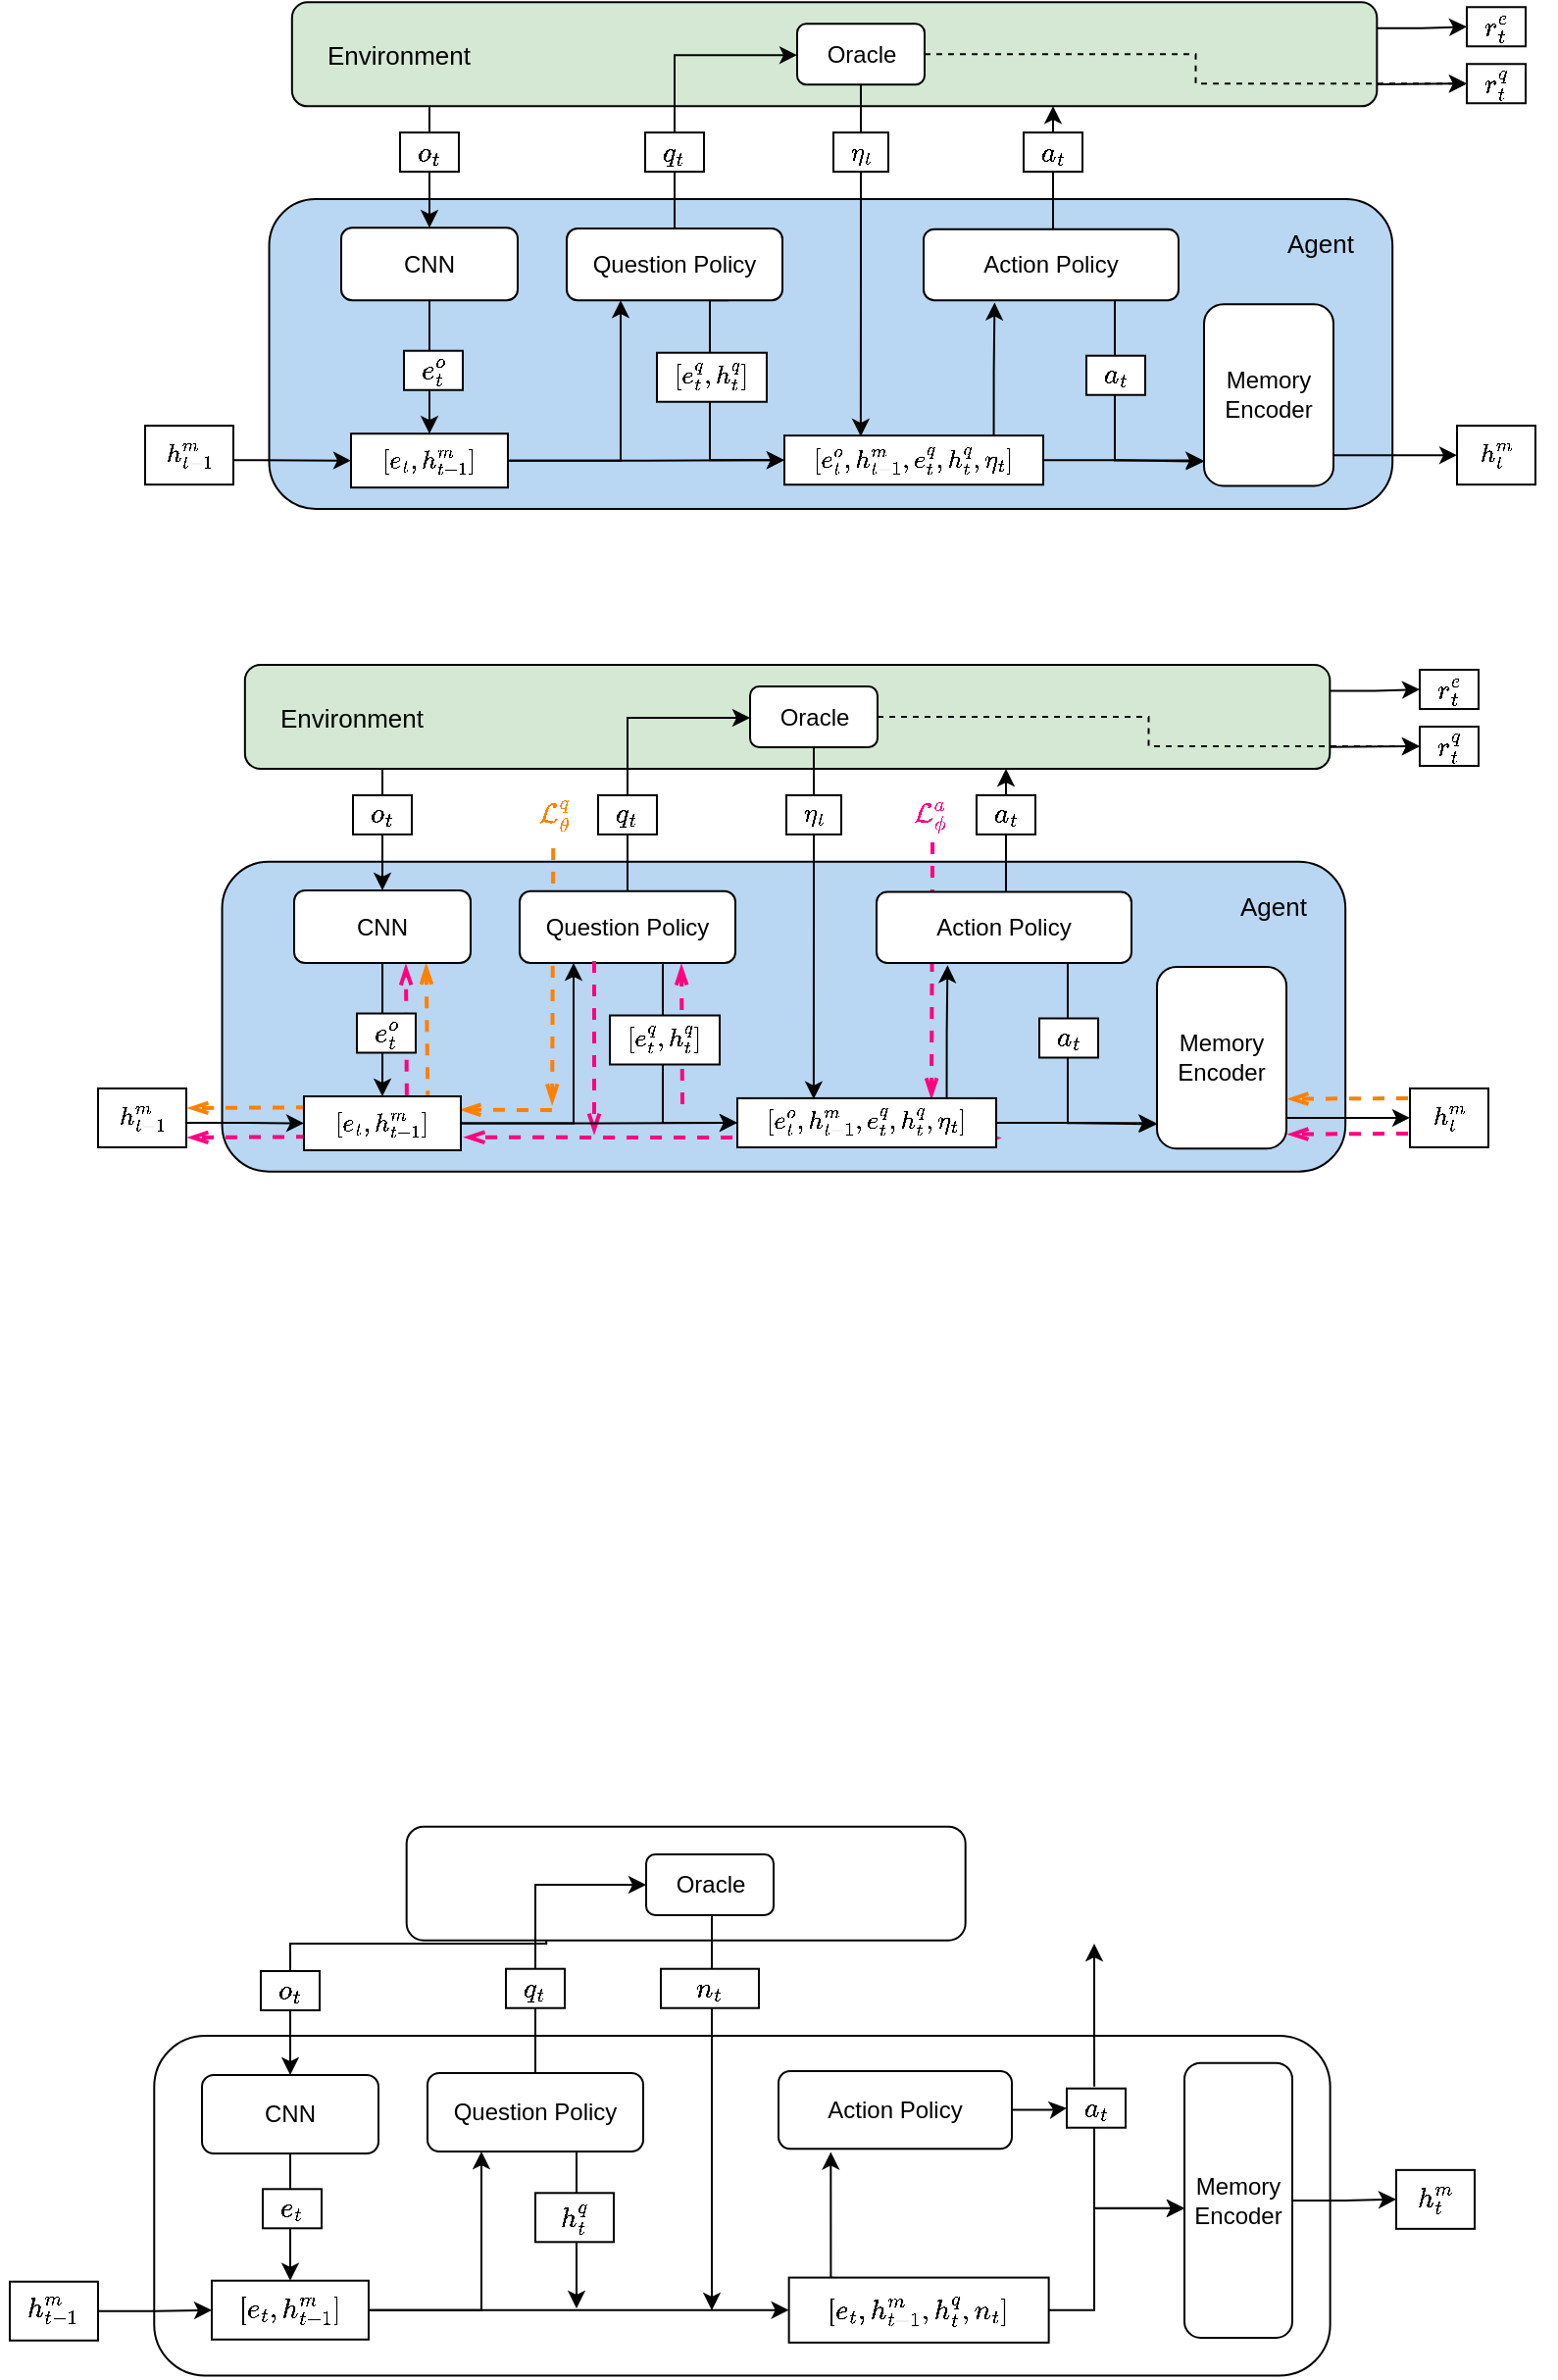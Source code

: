 <mxfile version="14.7.3" type="device"><diagram id="AQhYeNKTp81_VHmUAL4k" name="Page-1"><mxGraphModel dx="1186" dy="534" grid="1" gridSize="10" guides="1" tooltips="1" connect="1" arrows="1" fold="1" page="1" pageScale="1" pageWidth="827" pageHeight="1169" math="1" shadow="0"><root><mxCell id="0"/><mxCell id="1" parent="0"/><mxCell id="cy2mof1paxJ3Jioou6Aa-9" value="" style="endArrow=classic;html=1;entryX=0;entryY=0.5;entryDx=0;entryDy=0;" parent="1" target="cy2mof1paxJ3Jioou6Aa-1" edge="1"><mxGeometry width="50" height="50" relative="1" as="geometry"><mxPoint x="680" y="460" as="sourcePoint"/><mxPoint x="430" y="530" as="targetPoint"/></mxGeometry></mxCell><mxCell id="ZYxm7a6vwu-DWf72Gzp8-282" value="" style="rounded=1;whiteSpace=wrap;html=1;rotation=-90;" parent="1" vertex="1"><mxGeometry x="307.86" y="903.81" width="173.23" height="599.68" as="geometry"/></mxCell><mxCell id="ZYxm7a6vwu-DWf72Gzp8-344" style="edgeStyle=orthogonalEdgeStyle;rounded=0;orthogonalLoop=1;jettySize=auto;html=1;exitX=0;exitY=0.25;exitDx=0;exitDy=0;entryX=0.5;entryY=0;entryDx=0;entryDy=0;" parent="1" source="ZYxm7a6vwu-DWf72Gzp8-284" target="ZYxm7a6vwu-DWf72Gzp8-286" edge="1"><mxGeometry relative="1" as="geometry"><Array as="points"><mxPoint x="164" y="1070"/></Array></mxGeometry></mxCell><mxCell id="ZYxm7a6vwu-DWf72Gzp8-284" value="" style="rounded=1;whiteSpace=wrap;html=1;rotation=-90;" parent="1" vertex="1"><mxGeometry x="336.84" y="896.84" width="58" height="285" as="geometry"/></mxCell><mxCell id="ZYxm7a6vwu-DWf72Gzp8-285" style="edgeStyle=orthogonalEdgeStyle;rounded=0;orthogonalLoop=1;jettySize=auto;html=1;" parent="1" source="ZYxm7a6vwu-DWf72Gzp8-286" target="ZYxm7a6vwu-DWf72Gzp8-312" edge="1"><mxGeometry relative="1" as="geometry"/></mxCell><mxCell id="ZYxm7a6vwu-DWf72Gzp8-286" value="CNN" style="rounded=1;whiteSpace=wrap;html=1;rotation=0;" parent="1" vertex="1"><mxGeometry x="119" y="1137" width="90" height="40" as="geometry"/></mxCell><mxCell id="ZYxm7a6vwu-DWf72Gzp8-346" style="edgeStyle=orthogonalEdgeStyle;rounded=0;orthogonalLoop=1;jettySize=auto;html=1;exitX=0.5;exitY=0;exitDx=0;exitDy=0;entryX=0;entryY=0.5;entryDx=0;entryDy=0;" parent="1" source="ZYxm7a6vwu-DWf72Gzp8-289" target="ZYxm7a6vwu-DWf72Gzp8-294" edge="1"><mxGeometry relative="1" as="geometry"/></mxCell><mxCell id="ZYxm7a6vwu-DWf72Gzp8-349" style="edgeStyle=orthogonalEdgeStyle;rounded=0;orthogonalLoop=1;jettySize=auto;html=1;" parent="1" source="ZYxm7a6vwu-DWf72Gzp8-289" edge="1"><mxGeometry relative="1" as="geometry"><mxPoint x="310" y="1256.0" as="targetPoint"/><mxPoint x="289" y="1172.61" as="sourcePoint"/><Array as="points"><mxPoint x="310" y="1190"/><mxPoint x="310" y="1190"/></Array></mxGeometry></mxCell><mxCell id="ZYxm7a6vwu-DWf72Gzp8-289" value="&lt;div&gt;Question Policy&lt;/div&gt;" style="rounded=1;whiteSpace=wrap;html=1;rotation=0;" parent="1" vertex="1"><mxGeometry x="234" y="1136" width="110" height="40" as="geometry"/></mxCell><mxCell id="ZYxm7a6vwu-DWf72Gzp8-357" style="edgeStyle=orthogonalEdgeStyle;rounded=0;orthogonalLoop=1;jettySize=auto;html=1;entryX=0;entryY=0.5;entryDx=0;entryDy=0;" parent="1" source="ZYxm7a6vwu-DWf72Gzp8-292" target="ZYxm7a6vwu-DWf72Gzp8-315" edge="1"><mxGeometry relative="1" as="geometry"/></mxCell><mxCell id="ZYxm7a6vwu-DWf72Gzp8-292" value="Action Policy" style="rounded=1;whiteSpace=wrap;html=1;rotation=0;" parent="1" vertex="1"><mxGeometry x="413" y="1135" width="119" height="39.61" as="geometry"/></mxCell><mxCell id="ZYxm7a6vwu-DWf72Gzp8-347" style="edgeStyle=orthogonalEdgeStyle;rounded=0;orthogonalLoop=1;jettySize=auto;html=1;" parent="1" edge="1"><mxGeometry relative="1" as="geometry"><mxPoint x="379" y="1257.0" as="targetPoint"/><mxPoint x="379" y="1026.39" as="sourcePoint"/></mxGeometry></mxCell><mxCell id="ZYxm7a6vwu-DWf72Gzp8-294" value="Oracle" style="rounded=1;whiteSpace=wrap;html=1;rotation=0;" parent="1" vertex="1"><mxGeometry x="345.5" y="1024.52" width="65" height="30.96" as="geometry"/></mxCell><mxCell id="ZYxm7a6vwu-DWf72Gzp8-295" style="edgeStyle=orthogonalEdgeStyle;rounded=0;orthogonalLoop=1;jettySize=auto;html=1;entryX=0;entryY=0.5;entryDx=0;entryDy=0;" parent="1" source="ZYxm7a6vwu-DWf72Gzp8-296" target="ZYxm7a6vwu-DWf72Gzp8-307" edge="1"><mxGeometry relative="1" as="geometry"/></mxCell><mxCell id="ZYxm7a6vwu-DWf72Gzp8-296" value="&lt;div&gt;Memory Encoder&lt;br&gt;&lt;/div&gt;" style="rounded=1;whiteSpace=wrap;html=1;rotation=0;" parent="1" vertex="1"><mxGeometry x="620" y="1130.86" width="55" height="140.14" as="geometry"/></mxCell><mxCell id="ZYxm7a6vwu-DWf72Gzp8-350" style="edgeStyle=orthogonalEdgeStyle;rounded=0;orthogonalLoop=1;jettySize=auto;html=1;entryX=0;entryY=0.5;entryDx=0;entryDy=0;" parent="1" source="ZYxm7a6vwu-DWf72Gzp8-301" target="ZYxm7a6vwu-DWf72Gzp8-312" edge="1"><mxGeometry relative="1" as="geometry"/></mxCell><mxCell id="ZYxm7a6vwu-DWf72Gzp8-301" value="&lt;div&gt;$$h^m_{t-1}$$&lt;/div&gt;" style="text;html=1;align=center;verticalAlign=middle;whiteSpace=wrap;rounded=0;rotation=0;strokeColor=#000000;" parent="1" vertex="1"><mxGeometry x="21" y="1242.36" width="45" height="30" as="geometry"/></mxCell><mxCell id="ZYxm7a6vwu-DWf72Gzp8-320" style="edgeStyle=orthogonalEdgeStyle;rounded=0;orthogonalLoop=1;jettySize=auto;html=1;entryX=0.224;entryY=1.041;entryDx=0;entryDy=0;entryPerimeter=0;" parent="1" target="ZYxm7a6vwu-DWf72Gzp8-292" edge="1"><mxGeometry relative="1" as="geometry"><mxPoint x="441" y="1240.36" as="sourcePoint"/><mxPoint x="440" y="1180" as="targetPoint"/><Array as="points"><mxPoint x="440" y="1240"/></Array></mxGeometry></mxCell><mxCell id="ZYxm7a6vwu-DWf72Gzp8-330" style="edgeStyle=orthogonalEdgeStyle;rounded=0;orthogonalLoop=1;jettySize=auto;html=1;exitX=1;exitY=0.5;exitDx=0;exitDy=0;entryX=0;entryY=0.5;entryDx=0;entryDy=0;" parent="1" source="ZYxm7a6vwu-DWf72Gzp8-306" edge="1"><mxGeometry relative="1" as="geometry"><mxPoint x="554.82" y="1256.86" as="sourcePoint"/><mxPoint x="620" y="1204.86" as="targetPoint"/><Array as="points"><mxPoint x="574" y="1257"/><mxPoint x="574" y="1205"/></Array></mxGeometry></mxCell><mxCell id="ZYxm7a6vwu-DWf72Gzp8-306" value="$$[e_t, h^m_{t-1}, h_t^q, n_t]$$" style="rounded=0;whiteSpace=wrap;html=1;rotation=0;" parent="1" vertex="1"><mxGeometry x="418.32" y="1240.29" width="132.5" height="33.14" as="geometry"/></mxCell><mxCell id="ZYxm7a6vwu-DWf72Gzp8-307" value="&lt;div&gt;$$h^m_{t}$$&lt;/div&gt;" style="text;html=1;align=center;verticalAlign=middle;whiteSpace=wrap;rounded=0;rotation=0;strokeColor=#000000;" parent="1" vertex="1"><mxGeometry x="728" y="1185.43" width="40" height="30" as="geometry"/></mxCell><mxCell id="ZYxm7a6vwu-DWf72Gzp8-310" style="edgeStyle=orthogonalEdgeStyle;rounded=0;orthogonalLoop=1;jettySize=auto;html=1;exitX=1;exitY=0.5;exitDx=0;exitDy=0;entryX=0.25;entryY=1;entryDx=0;entryDy=0;" parent="1" source="ZYxm7a6vwu-DWf72Gzp8-312" target="ZYxm7a6vwu-DWf72Gzp8-289" edge="1"><mxGeometry relative="1" as="geometry"/></mxCell><mxCell id="ZYxm7a6vwu-DWf72Gzp8-311" style="edgeStyle=orthogonalEdgeStyle;rounded=0;orthogonalLoop=1;jettySize=auto;html=1;exitX=1;exitY=0.5;exitDx=0;exitDy=0;entryX=0;entryY=0.5;entryDx=0;entryDy=0;" parent="1" source="ZYxm7a6vwu-DWf72Gzp8-312" target="ZYxm7a6vwu-DWf72Gzp8-306" edge="1"><mxGeometry relative="1" as="geometry"/></mxCell><mxCell id="ZYxm7a6vwu-DWf72Gzp8-312" value="$$[e_t, h^m_{t-1}]$$" style="rounded=0;whiteSpace=wrap;html=1;rotation=0;" parent="1" vertex="1"><mxGeometry x="124" y="1241.86" width="80" height="30" as="geometry"/></mxCell><mxCell id="ZYxm7a6vwu-DWf72Gzp8-331" style="edgeStyle=orthogonalEdgeStyle;rounded=0;orthogonalLoop=1;jettySize=auto;html=1;" parent="1" edge="1"><mxGeometry relative="1" as="geometry"><mxPoint x="574" y="1162.86" as="sourcePoint"/><mxPoint x="620" y="1205" as="targetPoint"/><Array as="points"><mxPoint x="574" y="1205"/></Array></mxGeometry></mxCell><mxCell id="ZYxm7a6vwu-DWf72Gzp8-339" style="edgeStyle=orthogonalEdgeStyle;rounded=0;orthogonalLoop=1;jettySize=auto;html=1;" parent="1" edge="1"><mxGeometry relative="1" as="geometry"><mxPoint x="574.034" y="1142.86" as="sourcePoint"/><mxPoint x="574" y="1070" as="targetPoint"/><Array as="points"><mxPoint x="574" y="1110"/><mxPoint x="574" y="1110"/></Array></mxGeometry></mxCell><mxCell id="ZYxm7a6vwu-DWf72Gzp8-298" value="&lt;div&gt;$$o_t$$&lt;/div&gt;" style="text;html=1;align=center;verticalAlign=middle;whiteSpace=wrap;rounded=0;rotation=0;strokeColor=#000000;fillColor=#ffffff;" parent="1" vertex="1"><mxGeometry x="149" y="1084.0" width="30" height="20" as="geometry"/></mxCell><mxCell id="ZYxm7a6vwu-DWf72Gzp8-299" value="&lt;div&gt;$$q_t$$&lt;/div&gt;" style="text;html=1;align=center;verticalAlign=middle;whiteSpace=wrap;rounded=0;rotation=0;strokeColor=#000000;fillColor=#ffffff;" parent="1" vertex="1"><mxGeometry x="274" y="1082.86" width="30" height="20" as="geometry"/></mxCell><mxCell id="ZYxm7a6vwu-DWf72Gzp8-303" value="&lt;div&gt;$$n_t$$&lt;/div&gt;" style="text;html=1;align=center;verticalAlign=middle;whiteSpace=wrap;rounded=0;rotation=0;strokeColor=#000000;fillColor=#ffffff;" parent="1" vertex="1"><mxGeometry x="353" y="1082.86" width="50" height="20" as="geometry"/></mxCell><mxCell id="ZYxm7a6vwu-DWf72Gzp8-309" value="&lt;div&gt;$$h^q_{t}$$&lt;/div&gt;" style="text;html=1;align=center;verticalAlign=middle;whiteSpace=wrap;rounded=0;rotation=0;strokeColor=#000000;fillColor=#ffffff;" parent="1" vertex="1"><mxGeometry x="289" y="1197.15" width="40" height="25" as="geometry"/></mxCell><mxCell id="ZYxm7a6vwu-DWf72Gzp8-313" value="&lt;div&gt;$$e_t$$&lt;/div&gt;" style="text;html=1;align=center;verticalAlign=middle;whiteSpace=wrap;rounded=0;rotation=0;strokeColor=#000000;fillColor=#ffffff;" parent="1" vertex="1"><mxGeometry x="150" y="1195.15" width="30" height="20" as="geometry"/></mxCell><mxCell id="ZYxm7a6vwu-DWf72Gzp8-315" value="&lt;div&gt;$$a_t$$&lt;/div&gt;" style="text;html=1;align=center;verticalAlign=middle;whiteSpace=wrap;rounded=0;rotation=0;strokeColor=#000000;fillColor=#ffffff;" parent="1" vertex="1"><mxGeometry x="560" y="1143.86" width="30" height="20" as="geometry"/></mxCell><mxCell id="ZYxm7a6vwu-DWf72Gzp8-367" value="" style="rounded=1;whiteSpace=wrap;html=1;rotation=-90;fillColor=#B9D6F2;" parent="1" vertex="1"><mxGeometry x="336.72" y="310.96" width="157.92" height="572.82" as="geometry"/></mxCell><mxCell id="ZYxm7a6vwu-DWf72Gzp8-368" style="edgeStyle=orthogonalEdgeStyle;rounded=0;orthogonalLoop=1;jettySize=auto;html=1;exitX=0;exitY=0.25;exitDx=0;exitDy=0;entryX=0.5;entryY=0;entryDx=0;entryDy=0;" parent="1" source="ZYxm7a6vwu-DWf72Gzp8-369" target="ZYxm7a6vwu-DWf72Gzp8-371" edge="1"><mxGeometry relative="1" as="geometry"><Array as="points"><mxPoint x="211" y="448.38"/></Array></mxGeometry></mxCell><mxCell id="cy2mof1paxJ3Jioou6Aa-5" style="edgeStyle=orthogonalEdgeStyle;rounded=0;orthogonalLoop=1;jettySize=auto;html=1;exitX=0.75;exitY=1;exitDx=0;exitDy=0;" parent="1" source="ZYxm7a6vwu-DWf72Gzp8-369" target="ZYxm7a6vwu-DWf72Gzp8-411" edge="1"><mxGeometry relative="1" as="geometry"/></mxCell><mxCell id="ZYxm7a6vwu-DWf72Gzp8-369" value="" style="rounded=1;whiteSpace=wrap;html=1;rotation=-90;fillColor=#d5e8d4;" parent="1" vertex="1"><mxGeometry x="391" y="167.88" width="53.08" height="553.26" as="geometry"/></mxCell><mxCell id="ZYxm7a6vwu-DWf72Gzp8-370" style="edgeStyle=orthogonalEdgeStyle;rounded=0;orthogonalLoop=1;jettySize=auto;html=1;" parent="1" source="ZYxm7a6vwu-DWf72Gzp8-371" target="ZYxm7a6vwu-DWf72Gzp8-394" edge="1"><mxGeometry relative="1" as="geometry"/></mxCell><mxCell id="ZYxm7a6vwu-DWf72Gzp8-372" style="edgeStyle=orthogonalEdgeStyle;rounded=0;orthogonalLoop=1;jettySize=auto;html=1;entryX=0;entryY=0.5;entryDx=0;entryDy=0;exitX=0.5;exitY=0;exitDx=0;exitDy=0;" parent="1" target="ZYxm7a6vwu-DWf72Gzp8-379" edge="1"><mxGeometry relative="1" as="geometry"><mxPoint x="336" y="541.38" as="sourcePoint"/><Array as="points"><mxPoint x="336" y="445"/><mxPoint x="398" y="445"/></Array></mxGeometry></mxCell><mxCell id="ZYxm7a6vwu-DWf72Gzp8-373" style="edgeStyle=orthogonalEdgeStyle;rounded=0;orthogonalLoop=1;jettySize=auto;html=1;exitX=0.75;exitY=1;exitDx=0;exitDy=0;entryX=0;entryY=0.5;entryDx=0;entryDy=0;fontSize=11;" parent="1" source="ZYxm7a6vwu-DWf72Gzp8-374" target="ZYxm7a6vwu-DWf72Gzp8-389" edge="1"><mxGeometry relative="1" as="geometry"><Array as="points"><mxPoint x="354" y="570"/><mxPoint x="354" y="652"/></Array></mxGeometry></mxCell><mxCell id="ZYxm7a6vwu-DWf72Gzp8-375" style="edgeStyle=orthogonalEdgeStyle;rounded=0;orthogonalLoop=1;jettySize=auto;html=1;" parent="1" edge="1"><mxGeometry relative="1" as="geometry"><mxPoint x="529" y="471" as="targetPoint"/><mxPoint x="529" y="545.71" as="sourcePoint"/></mxGeometry></mxCell><mxCell id="ZYxm7a6vwu-DWf72Gzp8-404" style="edgeStyle=orthogonalEdgeStyle;rounded=0;orthogonalLoop=1;jettySize=auto;html=1;exitX=0.75;exitY=1;exitDx=0;exitDy=0;entryX=-0.006;entryY=0.86;entryDx=0;entryDy=0;entryPerimeter=0;fontFamily=Helvetica;fontSize=13;" parent="1" source="ZYxm7a6vwu-DWf72Gzp8-377" target="ZYxm7a6vwu-DWf72Gzp8-381" edge="1"><mxGeometry relative="1" as="geometry"/></mxCell><mxCell id="ZYxm7a6vwu-DWf72Gzp8-378" style="edgeStyle=orthogonalEdgeStyle;rounded=0;orthogonalLoop=1;jettySize=auto;html=1;entryX=0.295;entryY=0.017;entryDx=0;entryDy=0;entryPerimeter=0;" parent="1" source="ZYxm7a6vwu-DWf72Gzp8-379" target="ZYxm7a6vwu-DWf72Gzp8-389" edge="1"><mxGeometry relative="1" as="geometry"/></mxCell><mxCell id="cy2mof1paxJ3Jioou6Aa-7" style="edgeStyle=orthogonalEdgeStyle;rounded=0;orthogonalLoop=1;jettySize=auto;html=1;entryX=0;entryY=0.5;entryDx=0;entryDy=0;exitX=1;exitY=0.5;exitDx=0;exitDy=0;dashed=1;" parent="1" source="ZYxm7a6vwu-DWf72Gzp8-379" target="cy2mof1paxJ3Jioou6Aa-1" edge="1"><mxGeometry relative="1" as="geometry"><mxPoint x="690" y="490" as="sourcePoint"/></mxGeometry></mxCell><mxCell id="ZYxm7a6vwu-DWf72Gzp8-379" value="Oracle" style="rounded=1;whiteSpace=wrap;html=1;rotation=0;" parent="1" vertex="1"><mxGeometry x="398.5" y="429.03" width="65" height="30.96" as="geometry"/></mxCell><mxCell id="ZYxm7a6vwu-DWf72Gzp8-380" style="edgeStyle=orthogonalEdgeStyle;rounded=0;orthogonalLoop=1;jettySize=auto;html=1;entryX=0;entryY=0.5;entryDx=0;entryDy=0;" parent="1" source="ZYxm7a6vwu-DWf72Gzp8-381" target="ZYxm7a6vwu-DWf72Gzp8-390" edge="1"><mxGeometry relative="1" as="geometry"><Array as="points"><mxPoint x="710" y="649"/><mxPoint x="710" y="649"/></Array></mxGeometry></mxCell><mxCell id="ZYxm7a6vwu-DWf72Gzp8-381" value="&lt;div&gt;Memory Encoder&lt;br&gt;&lt;/div&gt;" style="rounded=1;whiteSpace=wrap;html=1;rotation=0;" parent="1" vertex="1"><mxGeometry x="606" y="572" width="66" height="92.6" as="geometry"/></mxCell><mxCell id="ZYxm7a6vwu-DWf72Gzp8-382" value="&lt;div&gt;$$o_t$$&lt;/div&gt;" style="text;html=1;align=center;verticalAlign=middle;whiteSpace=wrap;rounded=0;rotation=0;fillColor=#ffffff;strokeColor=#000000;" parent="1" vertex="1"><mxGeometry x="196" y="484.46" width="30" height="20" as="geometry"/></mxCell><mxCell id="ZYxm7a6vwu-DWf72Gzp8-383" value="&lt;div&gt;$$q_t$$&lt;/div&gt;" style="text;html=1;align=center;verticalAlign=middle;whiteSpace=wrap;rounded=0;rotation=0;fillColor=#ffffff;strokeColor=#000000;" parent="1" vertex="1"><mxGeometry x="321" y="484.46" width="30" height="20" as="geometry"/></mxCell><mxCell id="ZYxm7a6vwu-DWf72Gzp8-384" style="edgeStyle=orthogonalEdgeStyle;rounded=0;orthogonalLoop=1;jettySize=auto;html=1;entryX=0;entryY=0.5;entryDx=0;entryDy=0;" parent="1" source="ZYxm7a6vwu-DWf72Gzp8-385" target="ZYxm7a6vwu-DWf72Gzp8-394" edge="1"><mxGeometry relative="1" as="geometry"><Array as="points"><mxPoint x="126" y="651.46"/><mxPoint x="126" y="651.46"/></Array></mxGeometry></mxCell><mxCell id="ZYxm7a6vwu-DWf72Gzp8-385" value="&lt;div style=&quot;font-size: 11px;&quot;&gt;$$h^m_{t-1}$$&lt;/div&gt;" style="text;html=1;align=center;verticalAlign=middle;whiteSpace=wrap;rounded=0;rotation=0;fontSize=11;fillColor=#ffffff;strokeColor=#000000;" parent="1" vertex="1"><mxGeometry x="66" y="633.96" width="45" height="30" as="geometry"/></mxCell><mxCell id="ZYxm7a6vwu-DWf72Gzp8-386" value="&lt;div style=&quot;font-size: 11px&quot;&gt;$$\eta_t$$&lt;/div&gt;" style="text;html=1;align=center;verticalAlign=middle;whiteSpace=wrap;rounded=0;rotation=0;fontSize=11;fillColor=#ffffff;strokeColor=#000000;" parent="1" vertex="1"><mxGeometry x="417" y="484.46" width="28" height="20" as="geometry"/></mxCell><mxCell id="ZYxm7a6vwu-DWf72Gzp8-388" style="edgeStyle=orthogonalEdgeStyle;rounded=0;orthogonalLoop=1;jettySize=auto;html=1;exitX=0.75;exitY=0;exitDx=0;exitDy=0;entryX=0.263;entryY=0.972;entryDx=0;entryDy=0;entryPerimeter=0;" parent="1" edge="1"><mxGeometry relative="1" as="geometry"><mxPoint x="498.773" y="640.96" as="sourcePoint"/><mxPoint x="499.19" y="571.16" as="targetPoint"/><Array as="points"><mxPoint x="499" y="606.38"/><mxPoint x="499" y="606.38"/></Array></mxGeometry></mxCell><mxCell id="ZYxm7a6vwu-DWf72Gzp8-403" style="edgeStyle=orthogonalEdgeStyle;rounded=0;orthogonalLoop=1;jettySize=auto;html=1;exitX=1;exitY=0.5;exitDx=0;exitDy=0;entryX=0;entryY=0.866;entryDx=0;entryDy=0;entryPerimeter=0;fontFamily=Helvetica;fontSize=13;" parent="1" source="ZYxm7a6vwu-DWf72Gzp8-389" target="ZYxm7a6vwu-DWf72Gzp8-381" edge="1"><mxGeometry relative="1" as="geometry"><Array as="points"><mxPoint x="564" y="652"/><mxPoint x="564" y="653"/></Array></mxGeometry></mxCell><mxCell id="ZYxm7a6vwu-DWf72Gzp8-392" style="edgeStyle=orthogonalEdgeStyle;rounded=0;orthogonalLoop=1;jettySize=auto;html=1;exitX=1;exitY=0.5;exitDx=0;exitDy=0;entryX=0.25;entryY=1;entryDx=0;entryDy=0;" parent="1" source="ZYxm7a6vwu-DWf72Gzp8-394" target="ZYxm7a6vwu-DWf72Gzp8-374" edge="1"><mxGeometry relative="1" as="geometry"/></mxCell><mxCell id="ZYxm7a6vwu-DWf72Gzp8-396" value="&lt;div&gt;$$a_t$$&lt;/div&gt;" style="text;html=1;align=center;verticalAlign=middle;whiteSpace=wrap;rounded=0;rotation=0;fillColor=#ffffff;strokeColor=#000000;" parent="1" vertex="1"><mxGeometry x="546" y="598.25" width="30" height="20" as="geometry"/></mxCell><mxCell id="ZYxm7a6vwu-DWf72Gzp8-397" value="&lt;div&gt;$$a_t$$&lt;/div&gt;" style="text;html=1;align=center;verticalAlign=middle;whiteSpace=wrap;rounded=0;rotation=0;fillColor=#ffffff;strokeColor=#000000;" parent="1" vertex="1"><mxGeometry x="514" y="484.46" width="30" height="20" as="geometry"/></mxCell><mxCell id="ZYxm7a6vwu-DWf72Gzp8-400" value="&lt;div&gt;Agent&lt;/div&gt;" style="text;html=1;align=center;verticalAlign=middle;resizable=0;points=[];autosize=1;strokeColor=none;fontSize=13;fontFamily=Helvetica;fontStyle=0" parent="1" vertex="1"><mxGeometry x="640" y="531" width="50" height="20" as="geometry"/></mxCell><mxCell id="ZYxm7a6vwu-DWf72Gzp8-401" value="Environment" style="text;html=1;align=center;verticalAlign=middle;resizable=0;points=[];autosize=1;strokeColor=none;fontSize=13;fontFamily=Helvetica;fontStyle=0" parent="1" vertex="1"><mxGeometry x="150" y="434.51" width="90" height="20" as="geometry"/></mxCell><mxCell id="ZYxm7a6vwu-DWf72Gzp8-411" value="&lt;div&gt;$$r^e_t$$&lt;/div&gt;" style="text;html=1;align=center;verticalAlign=middle;whiteSpace=wrap;rounded=0;rotation=0;fillColor=#ffffff;strokeColor=#000000;" parent="1" vertex="1"><mxGeometry x="740" y="420.51" width="30" height="20" as="geometry"/></mxCell><mxCell id="cy2mof1paxJ3Jioou6Aa-1" value="&lt;div&gt;$$r^q_t$$&lt;/div&gt;" style="text;html=1;align=center;verticalAlign=middle;whiteSpace=wrap;rounded=0;rotation=0;fillColor=#ffffff;strokeColor=#000000;" parent="1" vertex="1"><mxGeometry x="740" y="449.51" width="30" height="20" as="geometry"/></mxCell><mxCell id="f3ie6wiu1R1LBloIg-AE-1" value="$$\mathcal{L}^a_\phi$$" style="text;html=1;align=center;verticalAlign=middle;resizable=0;points=[];autosize=1;strokeColor=none;fontColor=#FF0080;" vertex="1" parent="1"><mxGeometry x="420" y="485.46" width="140" height="20" as="geometry"/></mxCell><mxCell id="f3ie6wiu1R1LBloIg-AE-5" value="" style="endArrow=none;dashed=1;html=1;entryX=0.511;entryY=1.061;entryDx=0;entryDy=0;entryPerimeter=0;exitX=0.75;exitY=0;exitDx=0;exitDy=0;strokeWidth=2;startArrow=openThin;startFill=0;endFill=0;fontColor=#FF8000;strokeColor=#FF0080;" edge="1" parent="1" source="ZYxm7a6vwu-DWf72Gzp8-389" target="f3ie6wiu1R1LBloIg-AE-1"><mxGeometry width="50" height="50" relative="1" as="geometry"><mxPoint x="390" y="530" as="sourcePoint"/><mxPoint x="440" y="480" as="targetPoint"/></mxGeometry></mxCell><mxCell id="ZYxm7a6vwu-DWf72Gzp8-377" value="Action Policy" style="rounded=1;whiteSpace=wrap;html=1;rotation=0;" parent="1" vertex="1"><mxGeometry x="463" y="533.71" width="130" height="36.29" as="geometry"/></mxCell><mxCell id="f3ie6wiu1R1LBloIg-AE-6" value="" style="endArrow=openThin;dashed=1;html=1;exitX=1;exitY=0.25;exitDx=0;exitDy=0;strokeWidth=2;entryX=1;entryY=0.25;entryDx=0;entryDy=0;startArrow=openThin;startFill=0;endFill=0;fontColor=#FF8000;strokeColor=#FF0080;" edge="1" parent="1"><mxGeometry width="50" height="50" relative="1" as="geometry"><mxPoint x="526" y="659.22" as="sourcePoint"/><mxPoint x="253" y="658.865" as="targetPoint"/></mxGeometry></mxCell><mxCell id="ZYxm7a6vwu-DWf72Gzp8-389" value="$$[e^o_t, h^m_{t-1}, e_t^q, h_t^q, \eta_t]$$" style="rounded=0;whiteSpace=wrap;html=1;rotation=0;fontSize=11;" parent="1" vertex="1"><mxGeometry x="392" y="638.96" width="132" height="25.04" as="geometry"/></mxCell><mxCell id="f3ie6wiu1R1LBloIg-AE-7" value="" style="endArrow=openThin;dashed=1;html=1;strokeWidth=2;entryX=0.75;entryY=1;entryDx=0;entryDy=0;startArrow=none;startFill=0;endFill=0;fontColor=#FF8000;strokeColor=#FF0080;" edge="1" parent="1"><mxGeometry width="50" height="50" relative="1" as="geometry"><mxPoint x="364" y="642" as="sourcePoint"/><mxPoint x="363.5" y="571" as="targetPoint"/></mxGeometry></mxCell><mxCell id="ZYxm7a6vwu-DWf72Gzp8-391" value="&lt;div style=&quot;font-size: 11px&quot;&gt;$$[e_t^q, h^q_{t}]$$&lt;/div&gt;" style="text;html=1;align=center;verticalAlign=middle;whiteSpace=wrap;rounded=0;rotation=0;fontSize=11;fillColor=#ffffff;strokeColor=#000000;" parent="1" vertex="1"><mxGeometry x="327" y="596.75" width="56" height="25" as="geometry"/></mxCell><mxCell id="f3ie6wiu1R1LBloIg-AE-8" value="" style="endArrow=openThin;dashed=1;html=1;strokeWidth=2;startArrow=none;startFill=0;endFill=0;fontColor=#FF8000;strokeColor=#FF0080;" edge="1" parent="1"><mxGeometry width="50" height="50" relative="1" as="geometry"><mxPoint x="173" y="658.62" as="sourcePoint"/><mxPoint x="112" y="659" as="targetPoint"/></mxGeometry></mxCell><mxCell id="f3ie6wiu1R1LBloIg-AE-9" value="" style="endArrow=openThin;dashed=1;html=1;strokeWidth=2;startArrow=none;startFill=0;endFill=0;entryX=0.711;entryY=1;entryDx=0;entryDy=0;entryPerimeter=0;exitX=0.743;exitY=-0.059;exitDx=0;exitDy=0;exitPerimeter=0;fontColor=#FF8000;strokeColor=#FF0080;" edge="1" parent="1"><mxGeometry width="50" height="50" relative="1" as="geometry"><mxPoint x="223.44" y="637.38" as="sourcePoint"/><mxPoint x="222.99" y="571" as="targetPoint"/></mxGeometry></mxCell><mxCell id="ZYxm7a6vwu-DWf72Gzp8-395" value="&lt;div&gt;$$e^o_t$$&lt;/div&gt;" style="text;html=1;align=center;verticalAlign=middle;whiteSpace=wrap;rounded=0;rotation=0;fillColor=#ffffff;strokeColor=#000000;" parent="1" vertex="1"><mxGeometry x="198" y="595.75" width="30" height="20" as="geometry"/></mxCell><mxCell id="f3ie6wiu1R1LBloIg-AE-10" value="" style="endArrow=openThin;dashed=1;html=1;strokeWidth=2;startArrow=none;startFill=0;endFill=0;fontColor=#FF8000;strokeColor=#FF0080;" edge="1" parent="1"><mxGeometry width="50" height="50" relative="1" as="geometry"><mxPoint x="734" y="656.96" as="sourcePoint"/><mxPoint x="673" y="657.34" as="targetPoint"/></mxGeometry></mxCell><mxCell id="ZYxm7a6vwu-DWf72Gzp8-390" value="&lt;div style=&quot;font-size: 11px;&quot;&gt;$$h^m_{t}$$&lt;/div&gt;" style="text;html=1;align=center;verticalAlign=middle;whiteSpace=wrap;rounded=0;rotation=0;fontSize=11;fillColor=#ffffff;strokeColor=#000000;" parent="1" vertex="1"><mxGeometry x="735" y="633.96" width="40" height="30" as="geometry"/></mxCell><mxCell id="f3ie6wiu1R1LBloIg-AE-11" value="$$\mathcal{L}^q_\theta$$" style="text;html=1;align=center;verticalAlign=middle;resizable=0;points=[];autosize=1;strokeColor=none;fontColor=#FF8000;" vertex="1" parent="1"><mxGeometry x="223" y="485.46" width="150" height="20" as="geometry"/></mxCell><mxCell id="f3ie6wiu1R1LBloIg-AE-13" value="" style="endArrow=none;dashed=1;html=1;entryX=0.511;entryY=1.061;entryDx=0;entryDy=0;entryPerimeter=0;exitX=0.75;exitY=0;exitDx=0;exitDy=0;strokeWidth=2;startArrow=openThin;startFill=0;endFill=0;fontColor=#FF8000;strokeColor=#FF8000;" edge="1" parent="1"><mxGeometry width="50" height="50" relative="1" as="geometry"><mxPoint x="297.58" y="641.96" as="sourcePoint"/><mxPoint x="298.12" y="509.68" as="targetPoint"/></mxGeometry></mxCell><mxCell id="f3ie6wiu1R1LBloIg-AE-15" value="" style="endArrow=none;dashed=1;html=1;exitX=1;exitY=0.25;exitDx=0;exitDy=0;strokeWidth=2;startArrow=openThin;startFill=0;endFill=0;fontColor=#FF8000;strokeColor=#FF8000;" edge="1" parent="1" source="ZYxm7a6vwu-DWf72Gzp8-394"><mxGeometry width="50" height="50" relative="1" as="geometry"><mxPoint x="307.58" y="648.96" as="sourcePoint"/><mxPoint x="300" y="645" as="targetPoint"/></mxGeometry></mxCell><mxCell id="ZYxm7a6vwu-DWf72Gzp8-374" value="&lt;div&gt;Question Policy&lt;/div&gt;" style="rounded=1;whiteSpace=wrap;html=1;rotation=0;" parent="1" vertex="1"><mxGeometry x="281" y="533.38" width="110" height="36.62" as="geometry"/></mxCell><mxCell id="f3ie6wiu1R1LBloIg-AE-16" value="" style="endArrow=none;dashed=1;html=1;exitX=0.826;exitY=1.018;exitDx=0;exitDy=0;strokeWidth=2;startArrow=openThin;startFill=0;endFill=0;fontColor=#FF8000;strokeColor=#FF8000;exitPerimeter=0;entryX=0.877;entryY=-0.024;entryDx=0;entryDy=0;entryPerimeter=0;" edge="1" parent="1"><mxGeometry width="50" height="50" relative="1" as="geometry"><mxPoint x="233.34" y="570.666" as="sourcePoint"/><mxPoint x="234.16" y="637.341" as="targetPoint"/></mxGeometry></mxCell><mxCell id="ZYxm7a6vwu-DWf72Gzp8-371" value="CNN" style="rounded=1;whiteSpace=wrap;html=1;rotation=0;" parent="1" vertex="1"><mxGeometry x="166" y="533" width="90" height="37" as="geometry"/></mxCell><mxCell id="f3ie6wiu1R1LBloIg-AE-20" value="" style="endArrow=openThin;dashed=1;html=1;strokeWidth=2;startArrow=none;startFill=0;endFill=0;fontColor=#FF8000;strokeColor=#FF8000;" edge="1" parent="1"><mxGeometry width="50" height="50" relative="1" as="geometry"><mxPoint x="173" y="643.62" as="sourcePoint"/><mxPoint x="112" y="644" as="targetPoint"/></mxGeometry></mxCell><mxCell id="ZYxm7a6vwu-DWf72Gzp8-394" value="$$[e_t, h^m_{t-1}]$$" style="rounded=0;whiteSpace=wrap;html=1;rotation=0;fontSize=11;" parent="1" vertex="1"><mxGeometry x="171" y="638" width="80" height="27.46" as="geometry"/></mxCell><mxCell id="f3ie6wiu1R1LBloIg-AE-21" value="" style="endArrow=openThin;dashed=1;html=1;strokeWidth=2;startArrow=none;startFill=0;endFill=0;fontColor=#FF8000;strokeColor=#FF8000;" edge="1" parent="1"><mxGeometry width="50" height="50" relative="1" as="geometry"><mxPoint x="734.0" y="638.96" as="sourcePoint"/><mxPoint x="673.0" y="639.34" as="targetPoint"/></mxGeometry></mxCell><mxCell id="f3ie6wiu1R1LBloIg-AE-22" value="" style="endArrow=openThin;dashed=1;html=1;strokeWidth=2;startArrow=none;startFill=0;endFill=0;fontColor=#FF8000;strokeColor=#FF0080;" edge="1" parent="1"><mxGeometry width="50" height="50" relative="1" as="geometry"><mxPoint x="319" y="569" as="sourcePoint"/><mxPoint x="319" y="657" as="targetPoint"/></mxGeometry></mxCell><mxCell id="ZYxm7a6vwu-DWf72Gzp8-393" style="edgeStyle=orthogonalEdgeStyle;rounded=0;orthogonalLoop=1;jettySize=auto;html=1;exitX=1;exitY=0.5;exitDx=0;exitDy=0;entryX=0;entryY=0.5;entryDx=0;entryDy=0;" parent="1" source="ZYxm7a6vwu-DWf72Gzp8-394" target="ZYxm7a6vwu-DWf72Gzp8-389" edge="1"><mxGeometry relative="1" as="geometry"/></mxCell><mxCell id="f3ie6wiu1R1LBloIg-AE-23" value="" style="endArrow=classic;html=1;entryX=0;entryY=0.5;entryDx=0;entryDy=0;" edge="1" parent="1" target="f3ie6wiu1R1LBloIg-AE-51"><mxGeometry width="50" height="50" relative="1" as="geometry"><mxPoint x="704" y="122.12" as="sourcePoint"/><mxPoint x="454" y="192.12" as="targetPoint"/></mxGeometry></mxCell><mxCell id="f3ie6wiu1R1LBloIg-AE-24" value="" style="rounded=1;whiteSpace=wrap;html=1;rotation=-90;fillColor=#B9D6F2;" vertex="1" parent="1"><mxGeometry x="360.72" y="-26.92" width="157.92" height="572.82" as="geometry"/></mxCell><mxCell id="f3ie6wiu1R1LBloIg-AE-25" style="edgeStyle=orthogonalEdgeStyle;rounded=0;orthogonalLoop=1;jettySize=auto;html=1;exitX=0;exitY=0.25;exitDx=0;exitDy=0;entryX=0.5;entryY=0;entryDx=0;entryDy=0;" edge="1" parent="1" source="f3ie6wiu1R1LBloIg-AE-27" target="f3ie6wiu1R1LBloIg-AE-69"><mxGeometry relative="1" as="geometry"><Array as="points"><mxPoint x="235" y="110.5"/></Array></mxGeometry></mxCell><mxCell id="f3ie6wiu1R1LBloIg-AE-26" style="edgeStyle=orthogonalEdgeStyle;rounded=0;orthogonalLoop=1;jettySize=auto;html=1;exitX=0.75;exitY=1;exitDx=0;exitDy=0;" edge="1" parent="1" source="f3ie6wiu1R1LBloIg-AE-27" target="f3ie6wiu1R1LBloIg-AE-50"><mxGeometry relative="1" as="geometry"/></mxCell><mxCell id="f3ie6wiu1R1LBloIg-AE-27" value="" style="rounded=1;whiteSpace=wrap;html=1;rotation=-90;fillColor=#d5e8d4;" vertex="1" parent="1"><mxGeometry x="415" y="-170" width="53.08" height="553.26" as="geometry"/></mxCell><mxCell id="f3ie6wiu1R1LBloIg-AE-28" style="edgeStyle=orthogonalEdgeStyle;rounded=0;orthogonalLoop=1;jettySize=auto;html=1;" edge="1" parent="1" source="f3ie6wiu1R1LBloIg-AE-69" target="f3ie6wiu1R1LBloIg-AE-71"><mxGeometry relative="1" as="geometry"/></mxCell><mxCell id="f3ie6wiu1R1LBloIg-AE-29" style="edgeStyle=orthogonalEdgeStyle;rounded=0;orthogonalLoop=1;jettySize=auto;html=1;entryX=0;entryY=0.5;entryDx=0;entryDy=0;exitX=0.5;exitY=0;exitDx=0;exitDy=0;" edge="1" parent="1" target="f3ie6wiu1R1LBloIg-AE-35"><mxGeometry relative="1" as="geometry"><mxPoint x="360" y="203.5" as="sourcePoint"/><Array as="points"><mxPoint x="360" y="107.12"/><mxPoint x="422" y="107.12"/></Array></mxGeometry></mxCell><mxCell id="f3ie6wiu1R1LBloIg-AE-30" style="edgeStyle=orthogonalEdgeStyle;rounded=0;orthogonalLoop=1;jettySize=auto;html=1;exitX=0.75;exitY=1;exitDx=0;exitDy=0;entryX=0;entryY=0.5;entryDx=0;entryDy=0;fontSize=11;" edge="1" parent="1" source="f3ie6wiu1R1LBloIg-AE-67" target="f3ie6wiu1R1LBloIg-AE-56"><mxGeometry relative="1" as="geometry"><Array as="points"><mxPoint x="378" y="232.12"/><mxPoint x="378" y="314.12"/></Array></mxGeometry></mxCell><mxCell id="f3ie6wiu1R1LBloIg-AE-31" style="edgeStyle=orthogonalEdgeStyle;rounded=0;orthogonalLoop=1;jettySize=auto;html=1;" edge="1" parent="1"><mxGeometry relative="1" as="geometry"><mxPoint x="553" y="133.12" as="targetPoint"/><mxPoint x="553" y="207.83" as="sourcePoint"/></mxGeometry></mxCell><mxCell id="f3ie6wiu1R1LBloIg-AE-32" style="edgeStyle=orthogonalEdgeStyle;rounded=0;orthogonalLoop=1;jettySize=auto;html=1;exitX=0.75;exitY=1;exitDx=0;exitDy=0;entryX=-0.006;entryY=0.86;entryDx=0;entryDy=0;entryPerimeter=0;fontFamily=Helvetica;fontSize=13;" edge="1" parent="1" source="f3ie6wiu1R1LBloIg-AE-54" target="f3ie6wiu1R1LBloIg-AE-37"><mxGeometry relative="1" as="geometry"/></mxCell><mxCell id="f3ie6wiu1R1LBloIg-AE-33" style="edgeStyle=orthogonalEdgeStyle;rounded=0;orthogonalLoop=1;jettySize=auto;html=1;entryX=0.295;entryY=0.017;entryDx=0;entryDy=0;entryPerimeter=0;" edge="1" parent="1" source="f3ie6wiu1R1LBloIg-AE-35" target="f3ie6wiu1R1LBloIg-AE-56"><mxGeometry relative="1" as="geometry"/></mxCell><mxCell id="f3ie6wiu1R1LBloIg-AE-34" style="edgeStyle=orthogonalEdgeStyle;rounded=0;orthogonalLoop=1;jettySize=auto;html=1;entryX=0;entryY=0.5;entryDx=0;entryDy=0;exitX=1;exitY=0.5;exitDx=0;exitDy=0;dashed=1;" edge="1" parent="1" source="f3ie6wiu1R1LBloIg-AE-35" target="f3ie6wiu1R1LBloIg-AE-51"><mxGeometry relative="1" as="geometry"><mxPoint x="714" y="152.12" as="sourcePoint"/></mxGeometry></mxCell><mxCell id="f3ie6wiu1R1LBloIg-AE-35" value="Oracle" style="rounded=1;whiteSpace=wrap;html=1;rotation=0;" vertex="1" parent="1"><mxGeometry x="422.5" y="91.15" width="65" height="30.96" as="geometry"/></mxCell><mxCell id="f3ie6wiu1R1LBloIg-AE-36" style="edgeStyle=orthogonalEdgeStyle;rounded=0;orthogonalLoop=1;jettySize=auto;html=1;entryX=0;entryY=0.5;entryDx=0;entryDy=0;" edge="1" parent="1" source="f3ie6wiu1R1LBloIg-AE-37" target="f3ie6wiu1R1LBloIg-AE-63"><mxGeometry relative="1" as="geometry"><Array as="points"><mxPoint x="734" y="311.12"/><mxPoint x="734" y="311.12"/></Array></mxGeometry></mxCell><mxCell id="f3ie6wiu1R1LBloIg-AE-37" value="&lt;div&gt;Memory Encoder&lt;br&gt;&lt;/div&gt;" style="rounded=1;whiteSpace=wrap;html=1;rotation=0;" vertex="1" parent="1"><mxGeometry x="630" y="234.12" width="66" height="92.6" as="geometry"/></mxCell><mxCell id="f3ie6wiu1R1LBloIg-AE-38" value="&lt;div&gt;$$o_t$$&lt;/div&gt;" style="text;html=1;align=center;verticalAlign=middle;whiteSpace=wrap;rounded=0;rotation=0;fillColor=#ffffff;strokeColor=#000000;" vertex="1" parent="1"><mxGeometry x="220" y="146.58" width="30" height="20" as="geometry"/></mxCell><mxCell id="f3ie6wiu1R1LBloIg-AE-39" value="&lt;div&gt;$$q_t$$&lt;/div&gt;" style="text;html=1;align=center;verticalAlign=middle;whiteSpace=wrap;rounded=0;rotation=0;fillColor=#ffffff;strokeColor=#000000;" vertex="1" parent="1"><mxGeometry x="345" y="146.58" width="30" height="20" as="geometry"/></mxCell><mxCell id="f3ie6wiu1R1LBloIg-AE-40" style="edgeStyle=orthogonalEdgeStyle;rounded=0;orthogonalLoop=1;jettySize=auto;html=1;entryX=0;entryY=0.5;entryDx=0;entryDy=0;" edge="1" parent="1" source="f3ie6wiu1R1LBloIg-AE-41" target="f3ie6wiu1R1LBloIg-AE-71"><mxGeometry relative="1" as="geometry"><Array as="points"><mxPoint x="150" y="313.58"/><mxPoint x="150" y="313.58"/></Array></mxGeometry></mxCell><mxCell id="f3ie6wiu1R1LBloIg-AE-41" value="&lt;div style=&quot;font-size: 11px;&quot;&gt;$$h^m_{t-1}$$&lt;/div&gt;" style="text;html=1;align=center;verticalAlign=middle;whiteSpace=wrap;rounded=0;rotation=0;fontSize=11;fillColor=#ffffff;strokeColor=#000000;" vertex="1" parent="1"><mxGeometry x="90" y="296.08" width="45" height="30" as="geometry"/></mxCell><mxCell id="f3ie6wiu1R1LBloIg-AE-42" value="&lt;div style=&quot;font-size: 11px&quot;&gt;$$\eta_t$$&lt;/div&gt;" style="text;html=1;align=center;verticalAlign=middle;whiteSpace=wrap;rounded=0;rotation=0;fontSize=11;fillColor=#ffffff;strokeColor=#000000;" vertex="1" parent="1"><mxGeometry x="441" y="146.58" width="28" height="20" as="geometry"/></mxCell><mxCell id="f3ie6wiu1R1LBloIg-AE-43" style="edgeStyle=orthogonalEdgeStyle;rounded=0;orthogonalLoop=1;jettySize=auto;html=1;exitX=0.75;exitY=0;exitDx=0;exitDy=0;entryX=0.263;entryY=0.972;entryDx=0;entryDy=0;entryPerimeter=0;" edge="1" parent="1"><mxGeometry relative="1" as="geometry"><mxPoint x="522.773" y="303.08" as="sourcePoint"/><mxPoint x="523.19" y="233.28" as="targetPoint"/><Array as="points"><mxPoint x="523" y="268.5"/><mxPoint x="523" y="268.5"/></Array></mxGeometry></mxCell><mxCell id="f3ie6wiu1R1LBloIg-AE-44" style="edgeStyle=orthogonalEdgeStyle;rounded=0;orthogonalLoop=1;jettySize=auto;html=1;exitX=1;exitY=0.5;exitDx=0;exitDy=0;entryX=0;entryY=0.866;entryDx=0;entryDy=0;entryPerimeter=0;fontFamily=Helvetica;fontSize=13;" edge="1" parent="1" source="f3ie6wiu1R1LBloIg-AE-56" target="f3ie6wiu1R1LBloIg-AE-37"><mxGeometry relative="1" as="geometry"><Array as="points"><mxPoint x="588" y="314.12"/><mxPoint x="588" y="315.12"/></Array></mxGeometry></mxCell><mxCell id="f3ie6wiu1R1LBloIg-AE-45" style="edgeStyle=orthogonalEdgeStyle;rounded=0;orthogonalLoop=1;jettySize=auto;html=1;exitX=1;exitY=0.5;exitDx=0;exitDy=0;entryX=0.25;entryY=1;entryDx=0;entryDy=0;" edge="1" parent="1" source="f3ie6wiu1R1LBloIg-AE-71" target="f3ie6wiu1R1LBloIg-AE-67"><mxGeometry relative="1" as="geometry"/></mxCell><mxCell id="f3ie6wiu1R1LBloIg-AE-46" value="&lt;div&gt;$$a_t$$&lt;/div&gt;" style="text;html=1;align=center;verticalAlign=middle;whiteSpace=wrap;rounded=0;rotation=0;fillColor=#ffffff;strokeColor=#000000;" vertex="1" parent="1"><mxGeometry x="570" y="260.37" width="30" height="20" as="geometry"/></mxCell><mxCell id="f3ie6wiu1R1LBloIg-AE-47" value="&lt;div&gt;$$a_t$$&lt;/div&gt;" style="text;html=1;align=center;verticalAlign=middle;whiteSpace=wrap;rounded=0;rotation=0;fillColor=#ffffff;strokeColor=#000000;" vertex="1" parent="1"><mxGeometry x="538" y="146.58" width="30" height="20" as="geometry"/></mxCell><mxCell id="f3ie6wiu1R1LBloIg-AE-48" value="&lt;div&gt;Agent&lt;/div&gt;" style="text;html=1;align=center;verticalAlign=middle;resizable=0;points=[];autosize=1;strokeColor=none;fontSize=13;fontFamily=Helvetica;fontStyle=0" vertex="1" parent="1"><mxGeometry x="664" y="193.12" width="50" height="20" as="geometry"/></mxCell><mxCell id="f3ie6wiu1R1LBloIg-AE-49" value="Environment" style="text;html=1;align=center;verticalAlign=middle;resizable=0;points=[];autosize=1;strokeColor=none;fontSize=13;fontFamily=Helvetica;fontStyle=0" vertex="1" parent="1"><mxGeometry x="174" y="96.63" width="90" height="20" as="geometry"/></mxCell><mxCell id="f3ie6wiu1R1LBloIg-AE-50" value="&lt;div&gt;$$r^e_t$$&lt;/div&gt;" style="text;html=1;align=center;verticalAlign=middle;whiteSpace=wrap;rounded=0;rotation=0;fillColor=#ffffff;strokeColor=#000000;" vertex="1" parent="1"><mxGeometry x="764" y="82.63" width="30" height="20" as="geometry"/></mxCell><mxCell id="f3ie6wiu1R1LBloIg-AE-51" value="&lt;div&gt;$$r^q_t$$&lt;/div&gt;" style="text;html=1;align=center;verticalAlign=middle;whiteSpace=wrap;rounded=0;rotation=0;fillColor=#ffffff;strokeColor=#000000;" vertex="1" parent="1"><mxGeometry x="764" y="111.63" width="30" height="20" as="geometry"/></mxCell><mxCell id="f3ie6wiu1R1LBloIg-AE-54" value="Action Policy" style="rounded=1;whiteSpace=wrap;html=1;rotation=0;" vertex="1" parent="1"><mxGeometry x="487" y="195.83" width="130" height="36.29" as="geometry"/></mxCell><mxCell id="f3ie6wiu1R1LBloIg-AE-56" value="$$[e^o_t, h^m_{t-1}, e_t^q, h_t^q, \eta_t]$$" style="rounded=0;whiteSpace=wrap;html=1;rotation=0;fontSize=11;" vertex="1" parent="1"><mxGeometry x="416" y="301.08" width="132" height="25.04" as="geometry"/></mxCell><mxCell id="f3ie6wiu1R1LBloIg-AE-58" value="&lt;div style=&quot;font-size: 11px&quot;&gt;$$[e_t^q, h^q_{t}]$$&lt;/div&gt;" style="text;html=1;align=center;verticalAlign=middle;whiteSpace=wrap;rounded=0;rotation=0;fontSize=11;fillColor=#ffffff;strokeColor=#000000;" vertex="1" parent="1"><mxGeometry x="351" y="258.87" width="56" height="25" as="geometry"/></mxCell><mxCell id="f3ie6wiu1R1LBloIg-AE-61" value="&lt;div&gt;$$e^o_t$$&lt;/div&gt;" style="text;html=1;align=center;verticalAlign=middle;whiteSpace=wrap;rounded=0;rotation=0;fillColor=#ffffff;strokeColor=#000000;" vertex="1" parent="1"><mxGeometry x="222" y="257.87" width="30" height="20" as="geometry"/></mxCell><mxCell id="f3ie6wiu1R1LBloIg-AE-63" value="&lt;div style=&quot;font-size: 11px;&quot;&gt;$$h^m_{t}$$&lt;/div&gt;" style="text;html=1;align=center;verticalAlign=middle;whiteSpace=wrap;rounded=0;rotation=0;fontSize=11;fillColor=#ffffff;strokeColor=#000000;" vertex="1" parent="1"><mxGeometry x="759" y="296.08" width="40" height="30" as="geometry"/></mxCell><mxCell id="f3ie6wiu1R1LBloIg-AE-67" value="&lt;div&gt;Question Policy&lt;/div&gt;" style="rounded=1;whiteSpace=wrap;html=1;rotation=0;" vertex="1" parent="1"><mxGeometry x="305" y="195.5" width="110" height="36.62" as="geometry"/></mxCell><mxCell id="f3ie6wiu1R1LBloIg-AE-69" value="CNN" style="rounded=1;whiteSpace=wrap;html=1;rotation=0;" vertex="1" parent="1"><mxGeometry x="190" y="195.12" width="90" height="37" as="geometry"/></mxCell><mxCell id="f3ie6wiu1R1LBloIg-AE-71" value="$$[e_t, h^m_{t-1}]$$" style="rounded=0;whiteSpace=wrap;html=1;rotation=0;fontSize=11;" vertex="1" parent="1"><mxGeometry x="195" y="300.12" width="80" height="27.46" as="geometry"/></mxCell><mxCell id="f3ie6wiu1R1LBloIg-AE-74" style="edgeStyle=orthogonalEdgeStyle;rounded=0;orthogonalLoop=1;jettySize=auto;html=1;exitX=1;exitY=0.5;exitDx=0;exitDy=0;entryX=0;entryY=0.5;entryDx=0;entryDy=0;" edge="1" parent="1" source="f3ie6wiu1R1LBloIg-AE-71" target="f3ie6wiu1R1LBloIg-AE-56"><mxGeometry relative="1" as="geometry"/></mxCell></root></mxGraphModel></diagram></mxfile>